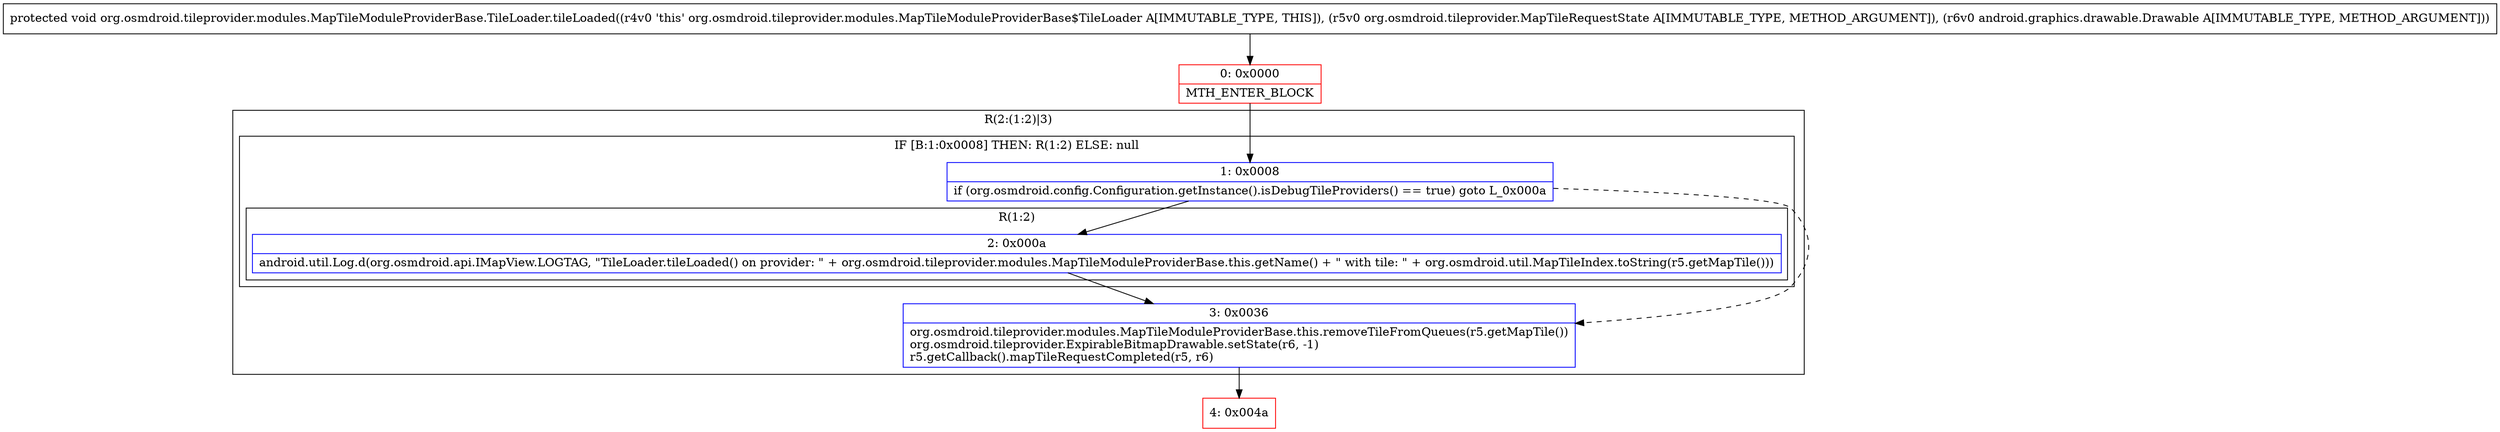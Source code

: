 digraph "CFG fororg.osmdroid.tileprovider.modules.MapTileModuleProviderBase.TileLoader.tileLoaded(Lorg\/osmdroid\/tileprovider\/MapTileRequestState;Landroid\/graphics\/drawable\/Drawable;)V" {
subgraph cluster_Region_906336144 {
label = "R(2:(1:2)|3)";
node [shape=record,color=blue];
subgraph cluster_IfRegion_1846677526 {
label = "IF [B:1:0x0008] THEN: R(1:2) ELSE: null";
node [shape=record,color=blue];
Node_1 [shape=record,label="{1\:\ 0x0008|if (org.osmdroid.config.Configuration.getInstance().isDebugTileProviders() == true) goto L_0x000a\l}"];
subgraph cluster_Region_1087373988 {
label = "R(1:2)";
node [shape=record,color=blue];
Node_2 [shape=record,label="{2\:\ 0x000a|android.util.Log.d(org.osmdroid.api.IMapView.LOGTAG, \"TileLoader.tileLoaded() on provider: \" + org.osmdroid.tileprovider.modules.MapTileModuleProviderBase.this.getName() + \" with tile: \" + org.osmdroid.util.MapTileIndex.toString(r5.getMapTile()))\l}"];
}
}
Node_3 [shape=record,label="{3\:\ 0x0036|org.osmdroid.tileprovider.modules.MapTileModuleProviderBase.this.removeTileFromQueues(r5.getMapTile())\lorg.osmdroid.tileprovider.ExpirableBitmapDrawable.setState(r6, \-1)\lr5.getCallback().mapTileRequestCompleted(r5, r6)\l}"];
}
Node_0 [shape=record,color=red,label="{0\:\ 0x0000|MTH_ENTER_BLOCK\l}"];
Node_4 [shape=record,color=red,label="{4\:\ 0x004a}"];
MethodNode[shape=record,label="{protected void org.osmdroid.tileprovider.modules.MapTileModuleProviderBase.TileLoader.tileLoaded((r4v0 'this' org.osmdroid.tileprovider.modules.MapTileModuleProviderBase$TileLoader A[IMMUTABLE_TYPE, THIS]), (r5v0 org.osmdroid.tileprovider.MapTileRequestState A[IMMUTABLE_TYPE, METHOD_ARGUMENT]), (r6v0 android.graphics.drawable.Drawable A[IMMUTABLE_TYPE, METHOD_ARGUMENT])) }"];
MethodNode -> Node_0;
Node_1 -> Node_2;
Node_1 -> Node_3[style=dashed];
Node_2 -> Node_3;
Node_3 -> Node_4;
Node_0 -> Node_1;
}

